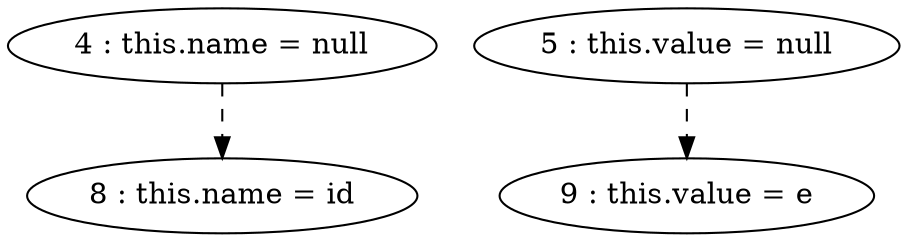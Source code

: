 digraph G {
"4 : this.name = null"
"4 : this.name = null" -> "8 : this.name = id" [style=dashed]
"5 : this.value = null"
"5 : this.value = null" -> "9 : this.value = e" [style=dashed]
"8 : this.name = id"
"9 : this.value = e"
}